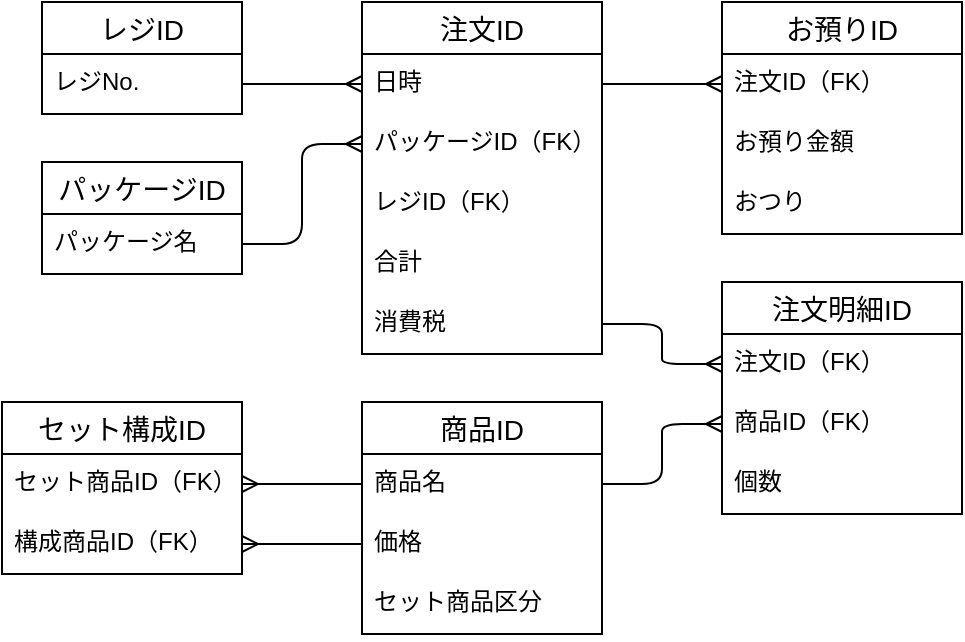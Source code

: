 <mxfile>
    <diagram id="5bUb7harYfp4apVZsuYl" name="ページ1">
        <mxGraphModel dx="1732" dy="553" grid="1" gridSize="5" guides="1" tooltips="1" connect="1" arrows="1" fold="1" page="1" pageScale="1" pageWidth="1169" pageHeight="827" math="0" shadow="0">
            <root>
                <mxCell id="0"/>
                <mxCell id="1" parent="0"/>
                <mxCell id="10" value="注文明細ID" style="swimlane;fontStyle=0;childLayout=stackLayout;horizontal=1;startSize=26;horizontalStack=0;resizeParent=1;resizeParentMax=0;resizeLast=0;collapsible=1;marginBottom=0;align=center;fontSize=14;" parent="1" vertex="1">
                    <mxGeometry x="600" y="200" width="120" height="116" as="geometry"/>
                </mxCell>
                <mxCell id="11" value="注文ID（FK）" style="text;strokeColor=none;fillColor=none;spacingLeft=4;spacingRight=4;overflow=hidden;rotatable=0;points=[[0,0.5],[1,0.5]];portConstraint=eastwest;fontSize=12;" parent="10" vertex="1">
                    <mxGeometry y="26" width="120" height="30" as="geometry"/>
                </mxCell>
                <mxCell id="12" value="商品ID（FK）" style="text;strokeColor=none;fillColor=none;spacingLeft=4;spacingRight=4;overflow=hidden;rotatable=0;points=[[0,0.5],[1,0.5]];portConstraint=eastwest;fontSize=12;" parent="10" vertex="1">
                    <mxGeometry y="56" width="120" height="30" as="geometry"/>
                </mxCell>
                <mxCell id="13" value="個数" style="text;strokeColor=none;fillColor=none;spacingLeft=4;spacingRight=4;overflow=hidden;rotatable=0;points=[[0,0.5],[1,0.5]];portConstraint=eastwest;fontSize=12;" parent="10" vertex="1">
                    <mxGeometry y="86" width="120" height="30" as="geometry"/>
                </mxCell>
                <mxCell id="28" value="注文ID" style="swimlane;fontStyle=0;childLayout=stackLayout;horizontal=1;startSize=26;horizontalStack=0;resizeParent=1;resizeParentMax=0;resizeLast=0;collapsible=1;marginBottom=0;align=center;fontSize=14;" parent="1" vertex="1">
                    <mxGeometry x="420" y="60" width="120" height="176" as="geometry"/>
                </mxCell>
                <mxCell id="29" value="日時" style="text;strokeColor=none;fillColor=none;spacingLeft=4;spacingRight=4;overflow=hidden;rotatable=0;points=[[0,0.5],[1,0.5]];portConstraint=eastwest;fontSize=12;" parent="28" vertex="1">
                    <mxGeometry y="26" width="120" height="30" as="geometry"/>
                </mxCell>
                <mxCell id="30" value="パッケージID（FK）" style="text;strokeColor=none;fillColor=none;spacingLeft=4;spacingRight=4;overflow=hidden;rotatable=0;points=[[0,0.5],[1,0.5]];portConstraint=eastwest;fontSize=12;" parent="28" vertex="1">
                    <mxGeometry y="56" width="120" height="30" as="geometry"/>
                </mxCell>
                <mxCell id="31" value="レジID（FK）" style="text;strokeColor=none;fillColor=none;spacingLeft=4;spacingRight=4;overflow=hidden;rotatable=0;points=[[0,0.5],[1,0.5]];portConstraint=eastwest;fontSize=12;" parent="28" vertex="1">
                    <mxGeometry y="86" width="120" height="30" as="geometry"/>
                </mxCell>
                <mxCell id="64" value="合計" style="text;strokeColor=none;fillColor=none;spacingLeft=4;spacingRight=4;overflow=hidden;rotatable=0;points=[[0,0.5],[1,0.5]];portConstraint=eastwest;fontSize=12;" parent="28" vertex="1">
                    <mxGeometry y="116" width="120" height="30" as="geometry"/>
                </mxCell>
                <mxCell id="65" value="消費税" style="text;strokeColor=none;fillColor=none;spacingLeft=4;spacingRight=4;overflow=hidden;rotatable=0;points=[[0,0.5],[1,0.5]];portConstraint=eastwest;fontSize=12;" parent="28" vertex="1">
                    <mxGeometry y="146" width="120" height="30" as="geometry"/>
                </mxCell>
                <mxCell id="41" value="" style="edgeStyle=entityRelationEdgeStyle;fontSize=12;html=1;endArrow=ERmany;exitX=1;exitY=0.5;exitDx=0;exitDy=0;entryX=0;entryY=0.5;entryDx=0;entryDy=0;" parent="1" source="65" target="11" edge="1">
                    <mxGeometry width="100" height="100" relative="1" as="geometry">
                        <mxPoint x="360" y="281" as="sourcePoint"/>
                        <mxPoint x="510" y="260" as="targetPoint"/>
                    </mxGeometry>
                </mxCell>
                <mxCell id="66" value="レジID" style="swimlane;fontStyle=0;childLayout=stackLayout;horizontal=1;startSize=26;horizontalStack=0;resizeParent=1;resizeParentMax=0;resizeLast=0;collapsible=1;marginBottom=0;align=center;fontSize=14;" parent="1" vertex="1">
                    <mxGeometry x="260" y="60" width="100" height="56" as="geometry"/>
                </mxCell>
                <mxCell id="67" value="レジNo." style="text;strokeColor=none;fillColor=none;spacingLeft=4;spacingRight=4;overflow=hidden;rotatable=0;points=[[0,0.5],[1,0.5]];portConstraint=eastwest;fontSize=12;" parent="66" vertex="1">
                    <mxGeometry y="26" width="100" height="30" as="geometry"/>
                </mxCell>
                <mxCell id="68" value="パッケージID" style="swimlane;fontStyle=0;childLayout=stackLayout;horizontal=1;startSize=26;horizontalStack=0;resizeParent=1;resizeParentMax=0;resizeLast=0;collapsible=1;marginBottom=0;align=center;fontSize=14;" parent="1" vertex="1">
                    <mxGeometry x="260" y="140" width="100" height="56" as="geometry"/>
                </mxCell>
                <mxCell id="69" value="パッケージ名" style="text;strokeColor=none;fillColor=none;spacingLeft=4;spacingRight=4;overflow=hidden;rotatable=0;points=[[0,0.5],[1,0.5]];portConstraint=eastwest;fontSize=12;" parent="68" vertex="1">
                    <mxGeometry y="26" width="100" height="30" as="geometry"/>
                </mxCell>
                <mxCell id="70" value="" style="edgeStyle=entityRelationEdgeStyle;fontSize=12;html=1;endArrow=ERmany;exitX=1;exitY=0.5;exitDx=0;exitDy=0;entryX=0;entryY=0.5;entryDx=0;entryDy=0;" parent="1" source="67" target="29" edge="1">
                    <mxGeometry width="100" height="100" relative="1" as="geometry">
                        <mxPoint x="365" y="286" as="sourcePoint"/>
                        <mxPoint x="425" y="346" as="targetPoint"/>
                    </mxGeometry>
                </mxCell>
                <mxCell id="71" value="" style="edgeStyle=entityRelationEdgeStyle;fontSize=12;html=1;endArrow=ERmany;exitX=1;exitY=0.5;exitDx=0;exitDy=0;entryX=0;entryY=0.5;entryDx=0;entryDy=0;" parent="1" source="69" target="30" edge="1">
                    <mxGeometry width="100" height="100" relative="1" as="geometry">
                        <mxPoint x="365" y="106" as="sourcePoint"/>
                        <mxPoint x="425" y="106" as="targetPoint"/>
                    </mxGeometry>
                </mxCell>
                <mxCell id="72" value="商品ID" style="swimlane;fontStyle=0;childLayout=stackLayout;horizontal=1;startSize=26;horizontalStack=0;resizeParent=1;resizeParentMax=0;resizeLast=0;collapsible=1;marginBottom=0;align=center;fontSize=14;" parent="1" vertex="1">
                    <mxGeometry x="420" y="260" width="120" height="116" as="geometry"/>
                </mxCell>
                <mxCell id="73" value="商品名" style="text;strokeColor=none;fillColor=none;spacingLeft=4;spacingRight=4;overflow=hidden;rotatable=0;points=[[0,0.5],[1,0.5]];portConstraint=eastwest;fontSize=12;" parent="72" vertex="1">
                    <mxGeometry y="26" width="120" height="30" as="geometry"/>
                </mxCell>
                <mxCell id="74" value="価格" style="text;strokeColor=none;fillColor=none;spacingLeft=4;spacingRight=4;overflow=hidden;rotatable=0;points=[[0,0.5],[1,0.5]];portConstraint=eastwest;fontSize=12;" parent="72" vertex="1">
                    <mxGeometry y="56" width="120" height="30" as="geometry"/>
                </mxCell>
                <mxCell id="75" value="セット商品区分" style="text;strokeColor=none;fillColor=none;spacingLeft=4;spacingRight=4;overflow=hidden;rotatable=0;points=[[0,0.5],[1,0.5]];portConstraint=eastwest;fontSize=12;" parent="72" vertex="1">
                    <mxGeometry y="86" width="120" height="30" as="geometry"/>
                </mxCell>
                <mxCell id="76" value="セット構成ID" style="swimlane;fontStyle=0;childLayout=stackLayout;horizontal=1;startSize=26;horizontalStack=0;resizeParent=1;resizeParentMax=0;resizeLast=0;collapsible=1;marginBottom=0;align=center;fontSize=14;" parent="1" vertex="1">
                    <mxGeometry x="240" y="260" width="120" height="86" as="geometry"/>
                </mxCell>
                <mxCell id="77" value="セット商品ID（FK）" style="text;strokeColor=none;fillColor=none;spacingLeft=4;spacingRight=4;overflow=hidden;rotatable=0;points=[[0,0.5],[1,0.5]];portConstraint=eastwest;fontSize=12;" parent="76" vertex="1">
                    <mxGeometry y="26" width="120" height="30" as="geometry"/>
                </mxCell>
                <mxCell id="79" value="構成商品ID（FK）" style="text;strokeColor=none;fillColor=none;spacingLeft=4;spacingRight=4;overflow=hidden;rotatable=0;points=[[0,0.5],[1,0.5]];portConstraint=eastwest;fontSize=12;" parent="76" vertex="1">
                    <mxGeometry y="56" width="120" height="30" as="geometry"/>
                </mxCell>
                <mxCell id="80" value="" style="edgeStyle=entityRelationEdgeStyle;fontSize=12;html=1;endArrow=ERmany;exitX=0;exitY=0.5;exitDx=0;exitDy=0;entryX=1;entryY=0.5;entryDx=0;entryDy=0;" parent="1" source="73" target="77" edge="1">
                    <mxGeometry width="100" height="100" relative="1" as="geometry">
                        <mxPoint x="725" y="186" as="sourcePoint"/>
                        <mxPoint x="725" y="306" as="targetPoint"/>
                    </mxGeometry>
                </mxCell>
                <mxCell id="81" value="" style="edgeStyle=entityRelationEdgeStyle;fontSize=12;html=1;endArrow=ERmany;entryX=1;entryY=0.5;entryDx=0;entryDy=0;jumpStyle=none;exitX=0;exitY=0.5;exitDx=0;exitDy=0;" parent="1" source="74" target="79" edge="1">
                    <mxGeometry width="100" height="100" relative="1" as="geometry">
                        <mxPoint x="415" y="335" as="sourcePoint"/>
                        <mxPoint x="545" y="486" as="targetPoint"/>
                    </mxGeometry>
                </mxCell>
                <mxCell id="82" value="" style="edgeStyle=entityRelationEdgeStyle;fontSize=12;html=1;endArrow=ERmany;exitX=1;exitY=0.5;exitDx=0;exitDy=0;entryX=0;entryY=0.5;entryDx=0;entryDy=0;" parent="1" source="73" target="12" edge="1">
                    <mxGeometry width="100" height="100" relative="1" as="geometry">
                        <mxPoint x="365" y="106" as="sourcePoint"/>
                        <mxPoint x="425" y="106" as="targetPoint"/>
                    </mxGeometry>
                </mxCell>
                <mxCell id="83" value="お預りID" style="swimlane;fontStyle=0;childLayout=stackLayout;horizontal=1;startSize=26;horizontalStack=0;resizeParent=1;resizeParentMax=0;resizeLast=0;collapsible=1;marginBottom=0;align=center;fontSize=14;" parent="1" vertex="1">
                    <mxGeometry x="600" y="60" width="120" height="116" as="geometry"/>
                </mxCell>
                <mxCell id="84" value="注文ID（FK）" style="text;strokeColor=none;fillColor=none;spacingLeft=4;spacingRight=4;overflow=hidden;rotatable=0;points=[[0,0.5],[1,0.5]];portConstraint=eastwest;fontSize=12;" parent="83" vertex="1">
                    <mxGeometry y="26" width="120" height="30" as="geometry"/>
                </mxCell>
                <mxCell id="85" value="お預り金額" style="text;strokeColor=none;fillColor=none;spacingLeft=4;spacingRight=4;overflow=hidden;rotatable=0;points=[[0,0.5],[1,0.5]];portConstraint=eastwest;fontSize=12;" parent="83" vertex="1">
                    <mxGeometry y="56" width="120" height="30" as="geometry"/>
                </mxCell>
                <mxCell id="86" value="おつり" style="text;strokeColor=none;fillColor=none;spacingLeft=4;spacingRight=4;overflow=hidden;rotatable=0;points=[[0,0.5],[1,0.5]];portConstraint=eastwest;fontSize=12;" parent="83" vertex="1">
                    <mxGeometry y="86" width="120" height="30" as="geometry"/>
                </mxCell>
                <mxCell id="87" value="" style="edgeStyle=entityRelationEdgeStyle;fontSize=12;html=1;endArrow=ERmany;entryX=0;entryY=0.5;entryDx=0;entryDy=0;" parent="1" target="84" edge="1">
                    <mxGeometry width="100" height="100" relative="1" as="geometry">
                        <mxPoint x="540" y="101" as="sourcePoint"/>
                        <mxPoint x="425" y="106" as="targetPoint"/>
                    </mxGeometry>
                </mxCell>
            </root>
        </mxGraphModel>
    </diagram>
</mxfile>